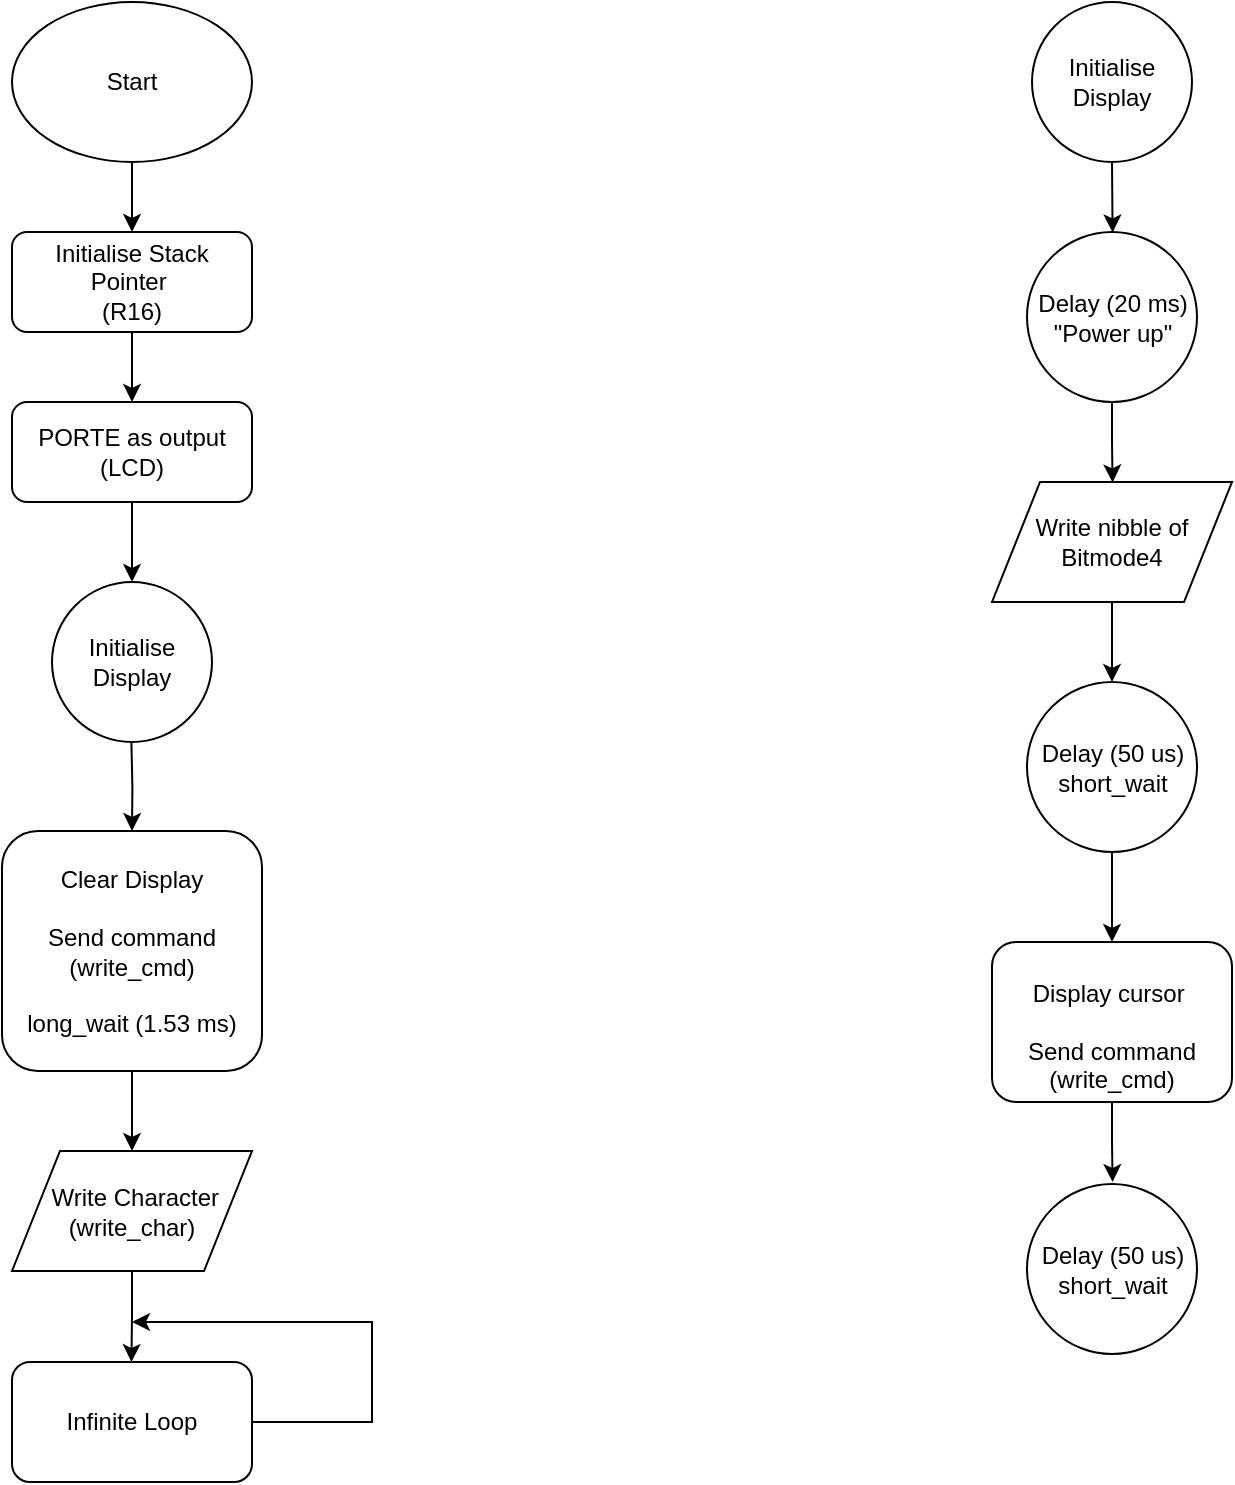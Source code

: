 <mxfile version="12.1.0" type="device" pages="1"><diagram id="Fx2CyisiM5vkK52l8Uck" name="Page-1"><mxGraphModel dx="1463" dy="763" grid="1" gridSize="10" guides="1" tooltips="1" connect="1" arrows="1" fold="1" page="1" pageScale="1" pageWidth="827" pageHeight="1169" math="0" shadow="0"><root><mxCell id="0"/><mxCell id="1" parent="0"/><mxCell id="RfY8HjHqZ7i8grkPzK6W-3" style="edgeStyle=orthogonalEdgeStyle;rounded=0;orthogonalLoop=1;jettySize=auto;html=1;exitX=0.5;exitY=1;exitDx=0;exitDy=0;entryX=0.5;entryY=0;entryDx=0;entryDy=0;" edge="1" parent="1" source="RfY8HjHqZ7i8grkPzK6W-1" target="RfY8HjHqZ7i8grkPzK6W-2"><mxGeometry relative="1" as="geometry"/></mxCell><mxCell id="RfY8HjHqZ7i8grkPzK6W-1" value="Start" style="ellipse;whiteSpace=wrap;html=1;" vertex="1" parent="1"><mxGeometry x="100" y="40" width="120" height="80" as="geometry"/></mxCell><mxCell id="RfY8HjHqZ7i8grkPzK6W-4" style="edgeStyle=orthogonalEdgeStyle;rounded=0;orthogonalLoop=1;jettySize=auto;html=1;exitX=0.5;exitY=1;exitDx=0;exitDy=0;" edge="1" parent="1" source="RfY8HjHqZ7i8grkPzK6W-2" target="RfY8HjHqZ7i8grkPzK6W-5"><mxGeometry relative="1" as="geometry"><mxPoint x="160" y="250" as="targetPoint"/></mxGeometry></mxCell><mxCell id="RfY8HjHqZ7i8grkPzK6W-2" value="Initialise Stack Pointer&amp;nbsp;&lt;br&gt;(R16)" style="rounded=1;whiteSpace=wrap;html=1;" vertex="1" parent="1"><mxGeometry x="100" y="155" width="120" height="50" as="geometry"/></mxCell><mxCell id="RfY8HjHqZ7i8grkPzK6W-6" style="edgeStyle=orthogonalEdgeStyle;rounded=0;orthogonalLoop=1;jettySize=auto;html=1;exitX=0.5;exitY=1;exitDx=0;exitDy=0;entryX=0.5;entryY=0;entryDx=0;entryDy=0;" edge="1" parent="1" source="RfY8HjHqZ7i8grkPzK6W-5" target="RfY8HjHqZ7i8grkPzK6W-10"><mxGeometry relative="1" as="geometry"><mxPoint x="160" y="320" as="targetPoint"/></mxGeometry></mxCell><mxCell id="RfY8HjHqZ7i8grkPzK6W-5" value="PORTE as output&lt;br&gt;(LCD)" style="rounded=1;whiteSpace=wrap;html=1;" vertex="1" parent="1"><mxGeometry x="100" y="240" width="120" height="50" as="geometry"/></mxCell><mxCell id="RfY8HjHqZ7i8grkPzK6W-10" value="Initialise Display" style="ellipse;whiteSpace=wrap;html=1;aspect=fixed;" vertex="1" parent="1"><mxGeometry x="120" y="330" width="80" height="80" as="geometry"/></mxCell><mxCell id="RfY8HjHqZ7i8grkPzK6W-15" style="edgeStyle=orthogonalEdgeStyle;rounded=0;orthogonalLoop=1;jettySize=auto;html=1;exitX=0.5;exitY=1;exitDx=0;exitDy=0;" edge="1" parent="1" source="RfY8HjHqZ7i8grkPzK6W-14" target="RfY8HjHqZ7i8grkPzK6W-16"><mxGeometry relative="1" as="geometry"><mxPoint x="165" y="494.5" as="targetPoint"/></mxGeometry></mxCell><mxCell id="RfY8HjHqZ7i8grkPzK6W-14" value="&lt;span style=&quot;white-space: normal&quot;&gt;Clear Display&lt;/span&gt;&lt;br style=&quot;white-space: normal&quot;&gt;&lt;br style=&quot;white-space: normal&quot;&gt;&lt;span style=&quot;white-space: normal&quot;&gt;Send command (write_cmd)&lt;/span&gt;&lt;br style=&quot;white-space: normal&quot;&gt;&lt;br style=&quot;white-space: normal&quot;&gt;&lt;span style=&quot;white-space: normal&quot;&gt;long_wait (1.53 ms)&lt;/span&gt;" style="rounded=1;whiteSpace=wrap;html=1;" vertex="1" parent="1"><mxGeometry x="95" y="454.5" width="130" height="120" as="geometry"/></mxCell><mxCell id="RfY8HjHqZ7i8grkPzK6W-20" style="edgeStyle=orthogonalEdgeStyle;rounded=0;orthogonalLoop=1;jettySize=auto;html=1;exitX=0.5;exitY=1;exitDx=0;exitDy=0;" edge="1" parent="1" source="RfY8HjHqZ7i8grkPzK6W-16"><mxGeometry relative="1" as="geometry"><mxPoint x="159.706" y="720" as="targetPoint"/></mxGeometry></mxCell><mxCell id="RfY8HjHqZ7i8grkPzK6W-16" value="&amp;nbsp;Write Character&lt;br&gt;(write_char)" style="shape=parallelogram;perimeter=parallelogramPerimeter;whiteSpace=wrap;html=1;" vertex="1" parent="1"><mxGeometry x="100" y="614.5" width="120" height="60" as="geometry"/></mxCell><mxCell id="RfY8HjHqZ7i8grkPzK6W-18" style="edgeStyle=orthogonalEdgeStyle;rounded=0;orthogonalLoop=1;jettySize=auto;html=1;exitX=0.5;exitY=1;exitDx=0;exitDy=0;entryX=0.5;entryY=0;entryDx=0;entryDy=0;" edge="1" parent="1" target="RfY8HjHqZ7i8grkPzK6W-14"><mxGeometry relative="1" as="geometry"><mxPoint x="159.706" y="410.029" as="sourcePoint"/></mxGeometry></mxCell><mxCell id="RfY8HjHqZ7i8grkPzK6W-22" style="edgeStyle=orthogonalEdgeStyle;rounded=0;orthogonalLoop=1;jettySize=auto;html=1;exitX=1;exitY=0.5;exitDx=0;exitDy=0;" edge="1" parent="1" source="RfY8HjHqZ7i8grkPzK6W-21"><mxGeometry relative="1" as="geometry"><mxPoint x="160" y="700" as="targetPoint"/><Array as="points"><mxPoint x="280" y="750"/></Array></mxGeometry></mxCell><mxCell id="RfY8HjHqZ7i8grkPzK6W-21" value="Infinite Loop" style="rounded=1;whiteSpace=wrap;html=1;" vertex="1" parent="1"><mxGeometry x="100" y="720" width="120" height="60" as="geometry"/></mxCell><mxCell id="RfY8HjHqZ7i8grkPzK6W-25" style="edgeStyle=orthogonalEdgeStyle;rounded=0;orthogonalLoop=1;jettySize=auto;html=1;exitX=0.5;exitY=1;exitDx=0;exitDy=0;" edge="1" parent="1" source="RfY8HjHqZ7i8grkPzK6W-24"><mxGeometry relative="1" as="geometry"><mxPoint x="650.294" y="155.235" as="targetPoint"/></mxGeometry></mxCell><mxCell id="RfY8HjHqZ7i8grkPzK6W-24" value="Initialise Display" style="ellipse;whiteSpace=wrap;html=1;aspect=fixed;" vertex="1" parent="1"><mxGeometry x="610" y="40" width="80" height="80" as="geometry"/></mxCell><mxCell id="RfY8HjHqZ7i8grkPzK6W-28" style="edgeStyle=orthogonalEdgeStyle;rounded=0;orthogonalLoop=1;jettySize=auto;html=1;exitX=0.5;exitY=1;exitDx=0;exitDy=0;" edge="1" parent="1" source="RfY8HjHqZ7i8grkPzK6W-27"><mxGeometry relative="1" as="geometry"><mxPoint x="650.294" y="280.235" as="targetPoint"/></mxGeometry></mxCell><mxCell id="RfY8HjHqZ7i8grkPzK6W-27" value="Delay (20 ms)&lt;br&gt;&quot;Power up&quot;" style="ellipse;whiteSpace=wrap;html=1;aspect=fixed;" vertex="1" parent="1"><mxGeometry x="607.5" y="155" width="85" height="85" as="geometry"/></mxCell><mxCell id="RfY8HjHqZ7i8grkPzK6W-30" style="edgeStyle=orthogonalEdgeStyle;rounded=0;orthogonalLoop=1;jettySize=auto;html=1;exitX=0.5;exitY=1;exitDx=0;exitDy=0;entryX=0.5;entryY=0;entryDx=0;entryDy=0;" edge="1" parent="1" source="RfY8HjHqZ7i8grkPzK6W-29" target="RfY8HjHqZ7i8grkPzK6W-31"><mxGeometry relative="1" as="geometry"><mxPoint x="650.294" y="369.647" as="targetPoint"/></mxGeometry></mxCell><mxCell id="RfY8HjHqZ7i8grkPzK6W-29" value="Write nibble of Bitmode4" style="shape=parallelogram;perimeter=parallelogramPerimeter;whiteSpace=wrap;html=1;" vertex="1" parent="1"><mxGeometry x="590" y="280" width="120" height="60" as="geometry"/></mxCell><mxCell id="RfY8HjHqZ7i8grkPzK6W-32" style="edgeStyle=orthogonalEdgeStyle;rounded=0;orthogonalLoop=1;jettySize=auto;html=1;exitX=0.5;exitY=1;exitDx=0;exitDy=0;" edge="1" parent="1" source="RfY8HjHqZ7i8grkPzK6W-31" target="RfY8HjHqZ7i8grkPzK6W-33"><mxGeometry relative="1" as="geometry"><mxPoint x="650.294" y="500.235" as="targetPoint"/></mxGeometry></mxCell><mxCell id="RfY8HjHqZ7i8grkPzK6W-31" value="Delay (50 us)&lt;br&gt;short_wait" style="ellipse;whiteSpace=wrap;html=1;aspect=fixed;" vertex="1" parent="1"><mxGeometry x="607.5" y="380" width="85" height="85" as="geometry"/></mxCell><mxCell id="RfY8HjHqZ7i8grkPzK6W-37" style="edgeStyle=orthogonalEdgeStyle;rounded=0;orthogonalLoop=1;jettySize=auto;html=1;exitX=0.5;exitY=1;exitDx=0;exitDy=0;" edge="1" parent="1" source="RfY8HjHqZ7i8grkPzK6W-33"><mxGeometry relative="1" as="geometry"><mxPoint x="650.294" y="630" as="targetPoint"/></mxGeometry></mxCell><mxCell id="RfY8HjHqZ7i8grkPzK6W-33" value="&lt;br&gt;Display cursor&amp;nbsp;&lt;br&gt;&lt;br&gt;Send command (write_cmd)&lt;br&gt;" style="rounded=1;whiteSpace=wrap;html=1;" vertex="1" parent="1"><mxGeometry x="590" y="510" width="120" height="80" as="geometry"/></mxCell><mxCell id="RfY8HjHqZ7i8grkPzK6W-38" value="Delay (50 us)&lt;br&gt;short_wait" style="ellipse;whiteSpace=wrap;html=1;aspect=fixed;" vertex="1" parent="1"><mxGeometry x="607.5" y="631" width="85" height="85" as="geometry"/></mxCell></root></mxGraphModel></diagram></mxfile>